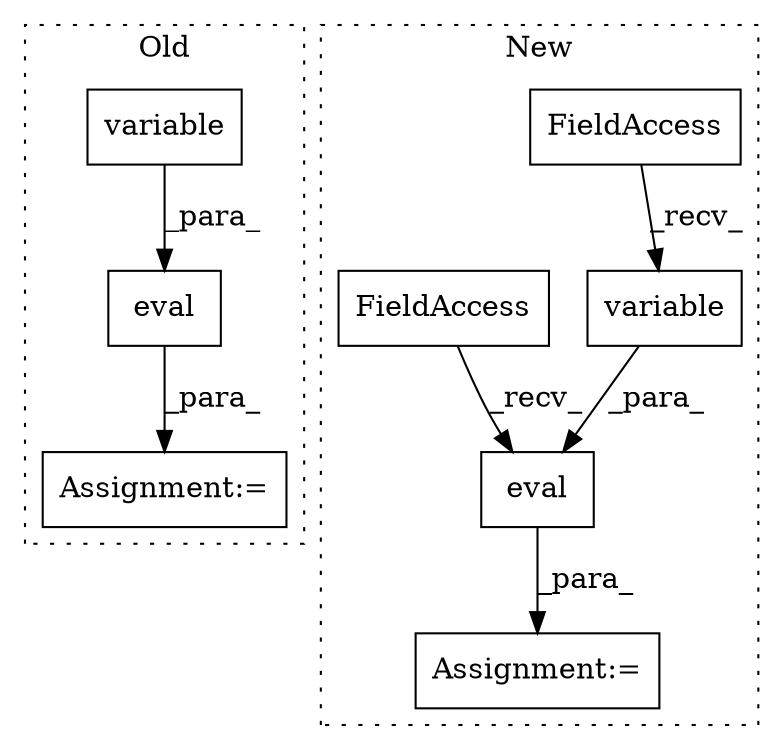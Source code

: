 digraph G {
subgraph cluster0 {
1 [label="variable" a="32" s="82053,82069" l="9,1" shape="box"];
3 [label="Assignment:=" a="7" s="82037" l="1" shape="box"];
6 [label="eval" a="32" s="82040,82075" l="5,1" shape="box"];
label = "Old";
style="dotted";
}
subgraph cluster1 {
2 [label="eval" a="32" s="81878,81937" l="5,1" shape="box"];
4 [label="Assignment:=" a="7" s="81863" l="1" shape="box"];
5 [label="variable" a="32" s="81915,81931" l="9,1" shape="box"];
7 [label="FieldAccess" a="22" s="81901" l="5" shape="box"];
8 [label="FieldAccess" a="22" s="81864" l="5" shape="box"];
label = "New";
style="dotted";
}
1 -> 6 [label="_para_"];
2 -> 4 [label="_para_"];
5 -> 2 [label="_para_"];
6 -> 3 [label="_para_"];
7 -> 5 [label="_recv_"];
8 -> 2 [label="_recv_"];
}